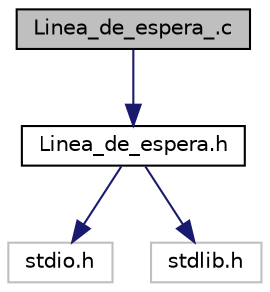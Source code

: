 digraph "Linea_de_espera_.c"
{
 // LATEX_PDF_SIZE
  edge [fontname="Helvetica",fontsize="10",labelfontname="Helvetica",labelfontsize="10"];
  node [fontname="Helvetica",fontsize="10",shape=record];
  Node1 [label="Linea_de_espera_.c",height=0.2,width=0.4,color="black", fillcolor="grey75", style="filled", fontcolor="black",tooltip="Se inicaliza cada una de las funciones."];
  Node1 -> Node2 [color="midnightblue",fontsize="10",style="solid",fontname="Helvetica"];
  Node2 [label="Linea_de_espera.h",height=0.2,width=0.4,color="black", fillcolor="white", style="filled",URL="$_linea__de__espera_8h.html",tooltip=" "];
  Node2 -> Node3 [color="midnightblue",fontsize="10",style="solid",fontname="Helvetica"];
  Node3 [label="stdio.h",height=0.2,width=0.4,color="grey75", fillcolor="white", style="filled",tooltip=" "];
  Node2 -> Node4 [color="midnightblue",fontsize="10",style="solid",fontname="Helvetica"];
  Node4 [label="stdlib.h",height=0.2,width=0.4,color="grey75", fillcolor="white", style="filled",tooltip=" "];
}
